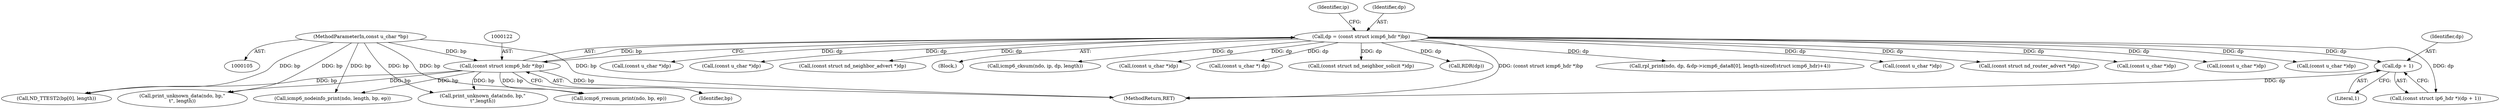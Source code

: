 digraph "0_tcpdump_d7505276842e85bfd067fa21cdb32b8a2dc3c5e4_1@pointer" {
"1000133" [label="(Call,dp + 1)"];
"1000119" [label="(Call,dp = (const struct icmp6_hdr *)bp)"];
"1000121" [label="(Call,(const struct icmp6_hdr *)bp)"];
"1000107" [label="(MethodParameterIn,const u_char *bp)"];
"1000125" [label="(Identifier,ip)"];
"1000134" [label="(Identifier,dp)"];
"1000787" [label="(Call,icmp6_nodeinfo_print(ndo, length, bp, ep))"];
"1000119" [label="(Call,dp = (const struct icmp6_hdr *)bp)"];
"1000799" [label="(Call,(const u_char *) dp)"];
"1000120" [label="(Identifier,dp)"];
"1000780" [label="(Call,icmp6_rrenum_print(ndo, bp, ep))"];
"1000123" [label="(Identifier,bp)"];
"1000993" [label="(Call,print_unknown_data(ndo, bp,\"\n\t\", length))"];
"1000642" [label="(Call,(const struct nd_neighbor_solicit *)dp)"];
"1000731" [label="(Call,RDR(dp))"];
"1000405" [label="(Call,print_unknown_data(ndo, bp,\"\n\t\",length))"];
"1000964" [label="(Call,rpl_print(ndo, dp, &dp->icmp6_data8[0], length-sizeof(struct icmp6_hdr)+4))"];
"1000135" [label="(Literal,1)"];
"1000131" [label="(Call,(const struct ip6_hdr *)(dp + 1))"];
"1000955" [label="(Call,(const u_char *)dp)"];
"1000619" [label="(Call,(const struct nd_router_advert *)dp)"];
"1000551" [label="(Call,(const u_char *)dp)"];
"1000566" [label="(Call,(const u_char *)dp)"];
"1000582" [label="(Call,(const u_char *)dp)"];
"1000133" [label="(Call,dp + 1)"];
"1000589" [label="(Call,(const u_char *)dp)"];
"1000602" [label="(Call,(const u_char *)dp)"];
"1000107" [label="(MethodParameterIn,const u_char *bp)"];
"1000681" [label="(Call,(const struct nd_neighbor_advert *)dp)"];
"1001018" [label="(MethodReturn,RET)"];
"1000156" [label="(Call,ND_TTEST2(bp[0], length))"];
"1000111" [label="(Block,)"];
"1000171" [label="(Call,icmp6_cksum(ndo, ip, dp, length))"];
"1000121" [label="(Call,(const struct icmp6_hdr *)bp)"];
"1000854" [label="(Call,(const u_char *)dp)"];
"1000133" -> "1000131"  [label="AST: "];
"1000133" -> "1000135"  [label="CFG: "];
"1000134" -> "1000133"  [label="AST: "];
"1000135" -> "1000133"  [label="AST: "];
"1000131" -> "1000133"  [label="CFG: "];
"1000133" -> "1001018"  [label="DDG: dp"];
"1000119" -> "1000133"  [label="DDG: dp"];
"1000119" -> "1000111"  [label="AST: "];
"1000119" -> "1000121"  [label="CFG: "];
"1000120" -> "1000119"  [label="AST: "];
"1000121" -> "1000119"  [label="AST: "];
"1000125" -> "1000119"  [label="CFG: "];
"1000119" -> "1001018"  [label="DDG: (const struct icmp6_hdr *)bp"];
"1000121" -> "1000119"  [label="DDG: bp"];
"1000119" -> "1000131"  [label="DDG: dp"];
"1000119" -> "1000171"  [label="DDG: dp"];
"1000119" -> "1000551"  [label="DDG: dp"];
"1000119" -> "1000566"  [label="DDG: dp"];
"1000119" -> "1000582"  [label="DDG: dp"];
"1000119" -> "1000589"  [label="DDG: dp"];
"1000119" -> "1000602"  [label="DDG: dp"];
"1000119" -> "1000619"  [label="DDG: dp"];
"1000119" -> "1000642"  [label="DDG: dp"];
"1000119" -> "1000681"  [label="DDG: dp"];
"1000119" -> "1000731"  [label="DDG: dp"];
"1000119" -> "1000799"  [label="DDG: dp"];
"1000119" -> "1000854"  [label="DDG: dp"];
"1000119" -> "1000955"  [label="DDG: dp"];
"1000119" -> "1000964"  [label="DDG: dp"];
"1000121" -> "1000123"  [label="CFG: "];
"1000122" -> "1000121"  [label="AST: "];
"1000123" -> "1000121"  [label="AST: "];
"1000121" -> "1001018"  [label="DDG: bp"];
"1000107" -> "1000121"  [label="DDG: bp"];
"1000121" -> "1000156"  [label="DDG: bp"];
"1000121" -> "1000405"  [label="DDG: bp"];
"1000121" -> "1000780"  [label="DDG: bp"];
"1000121" -> "1000787"  [label="DDG: bp"];
"1000121" -> "1000993"  [label="DDG: bp"];
"1000107" -> "1000105"  [label="AST: "];
"1000107" -> "1001018"  [label="DDG: bp"];
"1000107" -> "1000156"  [label="DDG: bp"];
"1000107" -> "1000405"  [label="DDG: bp"];
"1000107" -> "1000780"  [label="DDG: bp"];
"1000107" -> "1000787"  [label="DDG: bp"];
"1000107" -> "1000993"  [label="DDG: bp"];
}
